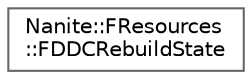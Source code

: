 digraph "Graphical Class Hierarchy"
{
 // INTERACTIVE_SVG=YES
 // LATEX_PDF_SIZE
  bgcolor="transparent";
  edge [fontname=Helvetica,fontsize=10,labelfontname=Helvetica,labelfontsize=10];
  node [fontname=Helvetica,fontsize=10,shape=box,height=0.2,width=0.4];
  rankdir="LR";
  Node0 [id="Node000000",label="Nanite::FResources\l::FDDCRebuildState",height=0.2,width=0.4,color="grey40", fillcolor="white", style="filled",URL="$d9/d72/structNanite_1_1FResources_1_1FDDCRebuildState.html",tooltip=" "];
}
